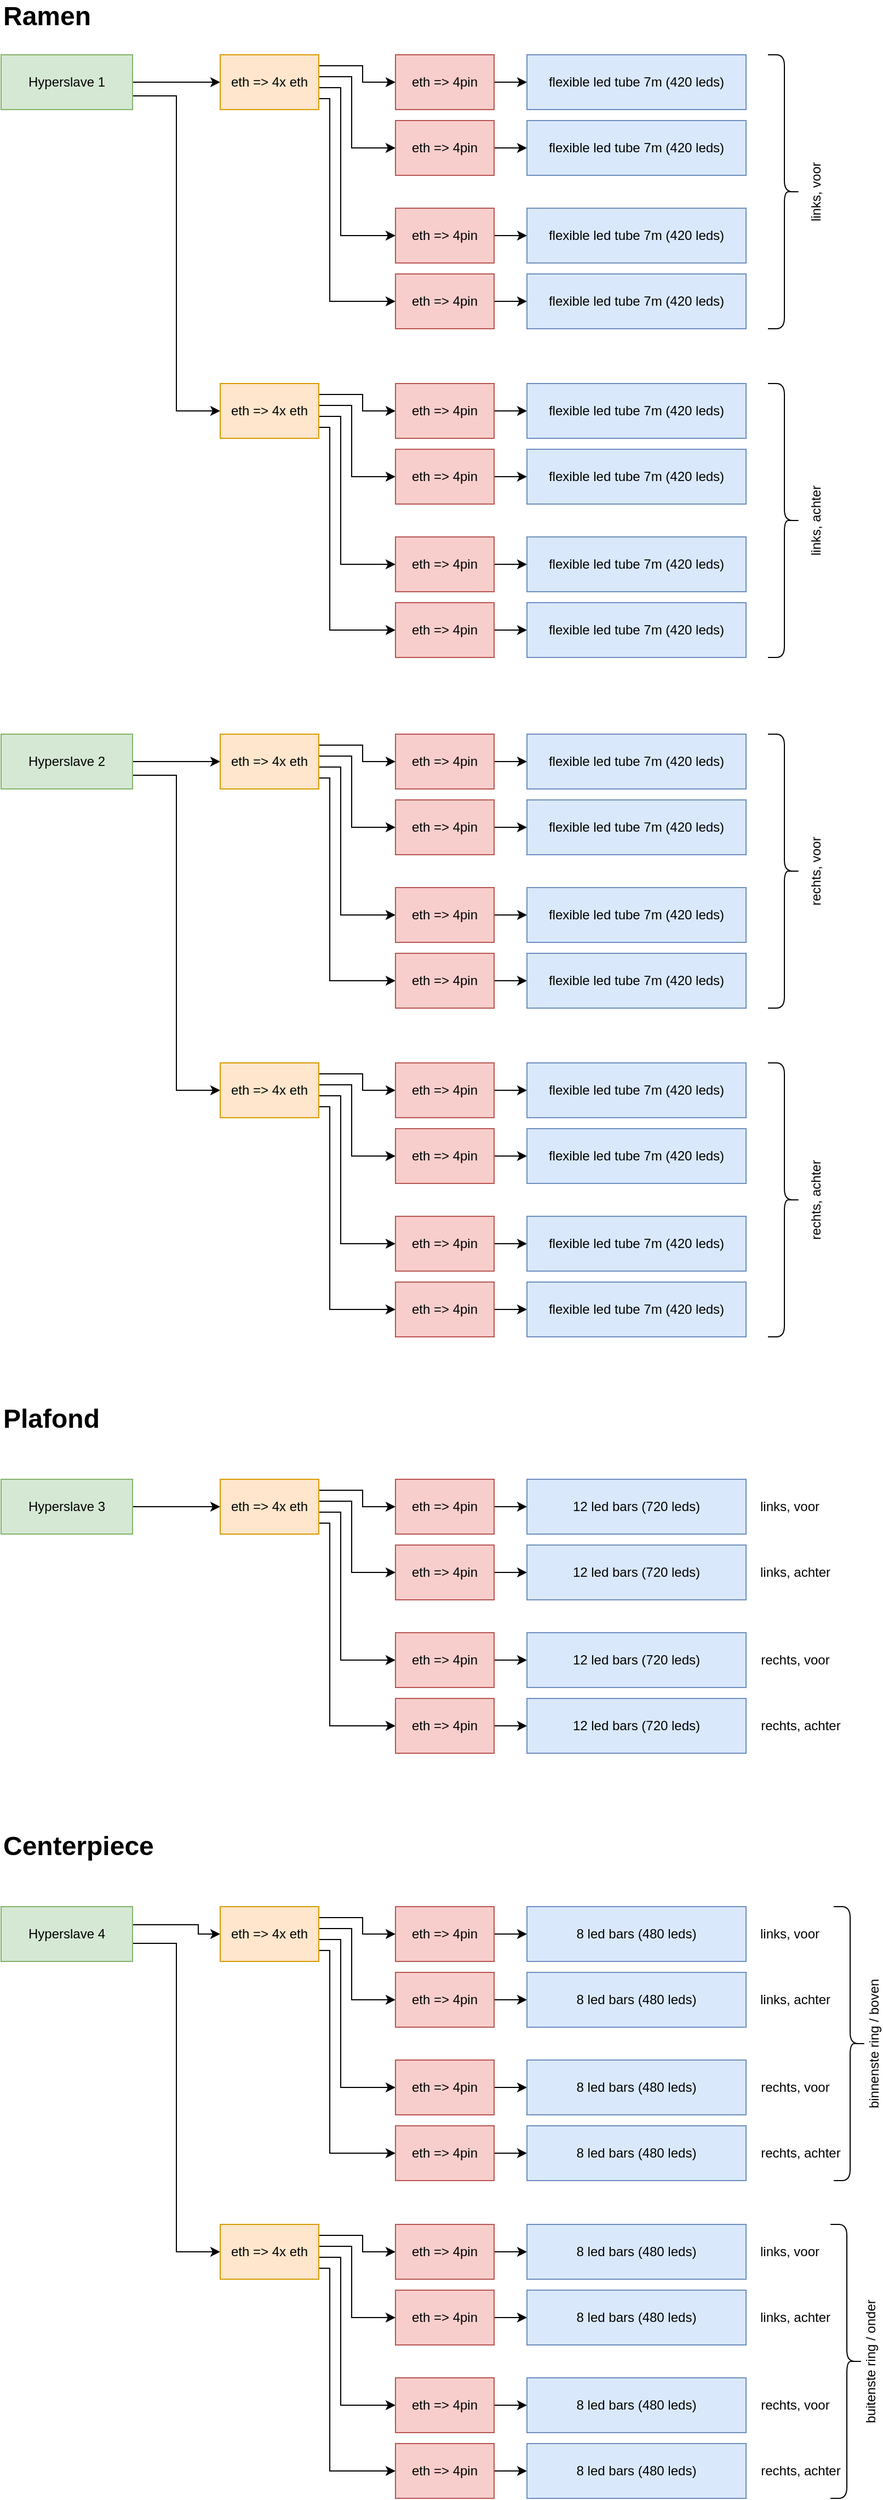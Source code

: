 <mxfile version="20.3.0" type="device"><diagram id="Rxl1dcX3Yq3CaAruhIZA" name="Page-1"><mxGraphModel dx="1216" dy="866" grid="1" gridSize="10" guides="1" tooltips="1" connect="1" arrows="1" fold="1" page="1" pageScale="1" pageWidth="827" pageHeight="1169" math="0" shadow="0"><root><mxCell id="0"/><mxCell id="1" parent="0"/><mxCell id="KE-yKxIFdyEXHPlvxJVu-1" value="Ramen" style="text;html=1;strokeColor=none;fillColor=none;align=left;verticalAlign=middle;whiteSpace=wrap;rounded=0;fontStyle=1;fontSize=24;" parent="1" vertex="1"><mxGeometry x="40" y="10" width="160" height="30" as="geometry"/></mxCell><mxCell id="KE-yKxIFdyEXHPlvxJVu-28" style="edgeStyle=orthogonalEdgeStyle;rounded=0;orthogonalLoop=1;jettySize=auto;html=1;exitX=1;exitY=0.5;exitDx=0;exitDy=0;entryX=0;entryY=0.5;entryDx=0;entryDy=0;fontColor=none;" parent="1" source="KE-yKxIFdyEXHPlvxJVu-2" target="KE-yKxIFdyEXHPlvxJVu-3" edge="1"><mxGeometry relative="1" as="geometry"/></mxCell><mxCell id="HBOaJnS6RZ_nF8l2ouYR-1" style="edgeStyle=orthogonalEdgeStyle;rounded=0;orthogonalLoop=1;jettySize=auto;html=1;exitX=1;exitY=0.75;exitDx=0;exitDy=0;entryX=0;entryY=0.5;entryDx=0;entryDy=0;entryPerimeter=0;" edge="1" parent="1" source="KE-yKxIFdyEXHPlvxJVu-2" target="KE-yKxIFdyEXHPlvxJVu-47"><mxGeometry relative="1" as="geometry"/></mxCell><mxCell id="KE-yKxIFdyEXHPlvxJVu-2" value="Hyperslave 1" style="rounded=0;whiteSpace=wrap;html=1;fillColor=#d5e8d4;strokeColor=#82b366;" parent="1" vertex="1"><mxGeometry x="40" y="60" width="120" height="50" as="geometry"/></mxCell><mxCell id="KE-yKxIFdyEXHPlvxJVu-33" style="edgeStyle=orthogonalEdgeStyle;rounded=0;orthogonalLoop=1;jettySize=auto;html=1;exitX=1;exitY=0.2;exitDx=0;exitDy=0;exitPerimeter=0;entryX=0;entryY=0.5;entryDx=0;entryDy=0;fontColor=none;" parent="1" source="KE-yKxIFdyEXHPlvxJVu-3" target="KE-yKxIFdyEXHPlvxJVu-4" edge="1"><mxGeometry relative="1" as="geometry"><Array as="points"><mxPoint x="370" y="70"/><mxPoint x="370" y="85"/></Array></mxGeometry></mxCell><mxCell id="KE-yKxIFdyEXHPlvxJVu-34" style="edgeStyle=orthogonalEdgeStyle;rounded=0;orthogonalLoop=1;jettySize=auto;html=1;exitX=1;exitY=0.4;exitDx=0;exitDy=0;exitPerimeter=0;entryX=0;entryY=0.5;entryDx=0;entryDy=0;fontColor=none;" parent="1" source="KE-yKxIFdyEXHPlvxJVu-3" target="KE-yKxIFdyEXHPlvxJVu-9" edge="1"><mxGeometry relative="1" as="geometry"><Array as="points"><mxPoint x="360" y="80"/><mxPoint x="360" y="145"/></Array></mxGeometry></mxCell><mxCell id="KE-yKxIFdyEXHPlvxJVu-35" style="edgeStyle=orthogonalEdgeStyle;rounded=0;orthogonalLoop=1;jettySize=auto;html=1;exitX=1;exitY=0.6;exitDx=0;exitDy=0;exitPerimeter=0;entryX=0;entryY=0.5;entryDx=0;entryDy=0;fontColor=none;" parent="1" source="KE-yKxIFdyEXHPlvxJVu-3" target="KE-yKxIFdyEXHPlvxJVu-10" edge="1"><mxGeometry relative="1" as="geometry"><Array as="points"><mxPoint x="350" y="90"/><mxPoint x="350" y="225"/></Array></mxGeometry></mxCell><mxCell id="KE-yKxIFdyEXHPlvxJVu-36" style="edgeStyle=orthogonalEdgeStyle;rounded=0;orthogonalLoop=1;jettySize=auto;html=1;exitX=1;exitY=0.8;exitDx=0;exitDy=0;exitPerimeter=0;fontColor=none;entryX=0;entryY=0.5;entryDx=0;entryDy=0;" parent="1" source="KE-yKxIFdyEXHPlvxJVu-3" target="KE-yKxIFdyEXHPlvxJVu-11" edge="1"><mxGeometry relative="1" as="geometry"><mxPoint x="350" y="120" as="targetPoint"/><Array as="points"><mxPoint x="340" y="100"/><mxPoint x="340" y="285"/></Array></mxGeometry></mxCell><mxCell id="KE-yKxIFdyEXHPlvxJVu-3" value="eth =&amp;gt; 4x eth" style="rounded=0;whiteSpace=wrap;html=1;fillColor=#ffe6cc;strokeColor=#d79b00;points=[[0,0,0,0,0],[0,0.24,0,0,0],[0,0.5,0,0,0],[0,0.76,0,0,0],[0,1,0,0,0],[0.24,0,0,0,0],[0.24,1,0,0,0],[0.5,0,0,0,0],[0.5,1,0,0,0],[0.76,0,0,0,0],[0.76,1,0,0,0],[1,0,0,0,0],[1,0.2,0,0,0],[1,0.4,0,0,0],[1,0.6,0,0,0],[1,0.8,0,0,0],[1,1,0,0,0]];" parent="1" vertex="1"><mxGeometry x="240" y="60" width="90" height="50" as="geometry"/></mxCell><mxCell id="KE-yKxIFdyEXHPlvxJVu-37" style="edgeStyle=orthogonalEdgeStyle;rounded=0;orthogonalLoop=1;jettySize=auto;html=1;exitX=1;exitY=0.5;exitDx=0;exitDy=0;entryX=0;entryY=0.5;entryDx=0;entryDy=0;fontColor=none;" parent="1" source="KE-yKxIFdyEXHPlvxJVu-4" target="KE-yKxIFdyEXHPlvxJVu-5" edge="1"><mxGeometry relative="1" as="geometry"/></mxCell><mxCell id="KE-yKxIFdyEXHPlvxJVu-4" value="eth =&amp;gt; 4pin" style="rounded=0;whiteSpace=wrap;html=1;fillColor=#f8cecc;strokeColor=#b85450;" parent="1" vertex="1"><mxGeometry x="400" y="60" width="90" height="50" as="geometry"/></mxCell><mxCell id="KE-yKxIFdyEXHPlvxJVu-5" value="flexible led tube 7m (420 leds)" style="rounded=0;whiteSpace=wrap;html=1;fillColor=#dae8fc;strokeColor=#6c8ebf;" parent="1" vertex="1"><mxGeometry x="520" y="60" width="200" height="50" as="geometry"/></mxCell><mxCell id="KE-yKxIFdyEXHPlvxJVu-38" style="edgeStyle=orthogonalEdgeStyle;rounded=0;orthogonalLoop=1;jettySize=auto;html=1;exitX=1;exitY=0.5;exitDx=0;exitDy=0;entryX=0;entryY=0.5;entryDx=0;entryDy=0;fontColor=none;" parent="1" source="KE-yKxIFdyEXHPlvxJVu-9" target="KE-yKxIFdyEXHPlvxJVu-12" edge="1"><mxGeometry relative="1" as="geometry"/></mxCell><mxCell id="KE-yKxIFdyEXHPlvxJVu-9" value="eth =&amp;gt; 4pin" style="rounded=0;whiteSpace=wrap;html=1;fillColor=#f8cecc;strokeColor=#b85450;" parent="1" vertex="1"><mxGeometry x="400" y="120" width="90" height="50" as="geometry"/></mxCell><mxCell id="KE-yKxIFdyEXHPlvxJVu-39" style="edgeStyle=orthogonalEdgeStyle;rounded=0;orthogonalLoop=1;jettySize=auto;html=1;exitX=1;exitY=0.5;exitDx=0;exitDy=0;entryX=0;entryY=0.5;entryDx=0;entryDy=0;fontColor=none;" parent="1" source="KE-yKxIFdyEXHPlvxJVu-10" target="KE-yKxIFdyEXHPlvxJVu-13" edge="1"><mxGeometry relative="1" as="geometry"/></mxCell><mxCell id="KE-yKxIFdyEXHPlvxJVu-10" value="eth =&amp;gt; 4pin" style="rounded=0;whiteSpace=wrap;html=1;fillColor=#f8cecc;strokeColor=#b85450;" parent="1" vertex="1"><mxGeometry x="400" y="200" width="90" height="50" as="geometry"/></mxCell><mxCell id="KE-yKxIFdyEXHPlvxJVu-40" style="edgeStyle=orthogonalEdgeStyle;rounded=0;orthogonalLoop=1;jettySize=auto;html=1;exitX=1;exitY=0.5;exitDx=0;exitDy=0;entryX=0;entryY=0.5;entryDx=0;entryDy=0;fontColor=none;" parent="1" source="KE-yKxIFdyEXHPlvxJVu-11" target="KE-yKxIFdyEXHPlvxJVu-14" edge="1"><mxGeometry relative="1" as="geometry"/></mxCell><mxCell id="KE-yKxIFdyEXHPlvxJVu-11" value="eth =&amp;gt; 4pin" style="rounded=0;whiteSpace=wrap;html=1;fillColor=#f8cecc;strokeColor=#b85450;" parent="1" vertex="1"><mxGeometry x="400" y="260" width="90" height="50" as="geometry"/></mxCell><mxCell id="KE-yKxIFdyEXHPlvxJVu-12" value="flexible led tube 7m (420 leds)" style="rounded=0;whiteSpace=wrap;html=1;fillColor=#dae8fc;strokeColor=#6c8ebf;" parent="1" vertex="1"><mxGeometry x="520" y="120" width="200" height="50" as="geometry"/></mxCell><mxCell id="KE-yKxIFdyEXHPlvxJVu-13" value="flexible led tube 7m (420 leds)" style="rounded=0;whiteSpace=wrap;html=1;fillColor=#dae8fc;strokeColor=#6c8ebf;" parent="1" vertex="1"><mxGeometry x="520" y="200" width="200" height="50" as="geometry"/></mxCell><mxCell id="KE-yKxIFdyEXHPlvxJVu-14" value="flexible led tube 7m (420 leds)" style="rounded=0;whiteSpace=wrap;html=1;fillColor=#dae8fc;strokeColor=#6c8ebf;" parent="1" vertex="1"><mxGeometry x="520" y="260" width="200" height="50" as="geometry"/></mxCell><mxCell id="KE-yKxIFdyEXHPlvxJVu-16" value="&lt;br&gt;&lt;br&gt;&lt;br&gt;&lt;br&gt;links, voor" style="shape=curlyBracket;whiteSpace=wrap;html=1;rounded=1;flipH=1;horizontal=0;size=0.5;" parent="1" vertex="1"><mxGeometry x="740" y="60" width="30" height="250" as="geometry"/></mxCell><mxCell id="KE-yKxIFdyEXHPlvxJVu-27" value="&lt;br&gt;&lt;br&gt;&lt;br&gt;&lt;br&gt;links, achter&lt;br&gt;" style="shape=curlyBracket;whiteSpace=wrap;html=1;rounded=1;flipH=1;horizontal=0;size=0.5;" parent="1" vertex="1"><mxGeometry x="740" y="360" width="30" height="250" as="geometry"/></mxCell><mxCell id="KE-yKxIFdyEXHPlvxJVu-43" style="edgeStyle=orthogonalEdgeStyle;rounded=0;orthogonalLoop=1;jettySize=auto;html=1;exitX=1;exitY=0.2;exitDx=0;exitDy=0;exitPerimeter=0;entryX=0;entryY=0.5;entryDx=0;entryDy=0;fontColor=none;" parent="1" source="KE-yKxIFdyEXHPlvxJVu-47" target="KE-yKxIFdyEXHPlvxJVu-49" edge="1"><mxGeometry relative="1" as="geometry"><Array as="points"><mxPoint x="370" y="370"/><mxPoint x="370" y="385"/></Array></mxGeometry></mxCell><mxCell id="KE-yKxIFdyEXHPlvxJVu-44" style="edgeStyle=orthogonalEdgeStyle;rounded=0;orthogonalLoop=1;jettySize=auto;html=1;exitX=1;exitY=0.4;exitDx=0;exitDy=0;exitPerimeter=0;entryX=0;entryY=0.5;entryDx=0;entryDy=0;fontColor=none;" parent="1" source="KE-yKxIFdyEXHPlvxJVu-47" target="KE-yKxIFdyEXHPlvxJVu-52" edge="1"><mxGeometry relative="1" as="geometry"><Array as="points"><mxPoint x="360" y="380"/><mxPoint x="360" y="445"/></Array></mxGeometry></mxCell><mxCell id="KE-yKxIFdyEXHPlvxJVu-45" style="edgeStyle=orthogonalEdgeStyle;rounded=0;orthogonalLoop=1;jettySize=auto;html=1;exitX=1;exitY=0.6;exitDx=0;exitDy=0;exitPerimeter=0;entryX=0;entryY=0.5;entryDx=0;entryDy=0;fontColor=none;" parent="1" source="KE-yKxIFdyEXHPlvxJVu-47" target="KE-yKxIFdyEXHPlvxJVu-54" edge="1"><mxGeometry relative="1" as="geometry"><Array as="points"><mxPoint x="350" y="390"/><mxPoint x="350" y="525"/></Array></mxGeometry></mxCell><mxCell id="KE-yKxIFdyEXHPlvxJVu-46" style="edgeStyle=orthogonalEdgeStyle;rounded=0;orthogonalLoop=1;jettySize=auto;html=1;exitX=1;exitY=0.8;exitDx=0;exitDy=0;exitPerimeter=0;fontColor=none;entryX=0;entryY=0.5;entryDx=0;entryDy=0;" parent="1" source="KE-yKxIFdyEXHPlvxJVu-47" target="KE-yKxIFdyEXHPlvxJVu-56" edge="1"><mxGeometry relative="1" as="geometry"><mxPoint x="350" y="420" as="targetPoint"/><Array as="points"><mxPoint x="340" y="400"/><mxPoint x="340" y="585"/></Array></mxGeometry></mxCell><mxCell id="KE-yKxIFdyEXHPlvxJVu-47" value="eth =&amp;gt; 4x eth" style="rounded=0;whiteSpace=wrap;html=1;fillColor=#ffe6cc;strokeColor=#d79b00;points=[[0,0,0,0,0],[0,0.24,0,0,0],[0,0.5,0,0,0],[0,0.76,0,0,0],[0,1,0,0,0],[0.24,0,0,0,0],[0.24,1,0,0,0],[0.5,0,0,0,0],[0.5,1,0,0,0],[0.76,0,0,0,0],[0.76,1,0,0,0],[1,0,0,0,0],[1,0.2,0,0,0],[1,0.4,0,0,0],[1,0.6,0,0,0],[1,0.8,0,0,0],[1,1,0,0,0]];" parent="1" vertex="1"><mxGeometry x="240" y="360" width="90" height="50" as="geometry"/></mxCell><mxCell id="KE-yKxIFdyEXHPlvxJVu-48" style="edgeStyle=orthogonalEdgeStyle;rounded=0;orthogonalLoop=1;jettySize=auto;html=1;exitX=1;exitY=0.5;exitDx=0;exitDy=0;entryX=0;entryY=0.5;entryDx=0;entryDy=0;fontColor=none;" parent="1" source="KE-yKxIFdyEXHPlvxJVu-49" target="KE-yKxIFdyEXHPlvxJVu-50" edge="1"><mxGeometry relative="1" as="geometry"/></mxCell><mxCell id="KE-yKxIFdyEXHPlvxJVu-49" value="eth =&amp;gt; 4pin" style="rounded=0;whiteSpace=wrap;html=1;fillColor=#f8cecc;strokeColor=#b85450;" parent="1" vertex="1"><mxGeometry x="400" y="360" width="90" height="50" as="geometry"/></mxCell><mxCell id="KE-yKxIFdyEXHPlvxJVu-50" value="flexible led tube 7m (420 leds)" style="rounded=0;whiteSpace=wrap;html=1;fillColor=#dae8fc;strokeColor=#6c8ebf;" parent="1" vertex="1"><mxGeometry x="520" y="360" width="200" height="50" as="geometry"/></mxCell><mxCell id="KE-yKxIFdyEXHPlvxJVu-51" style="edgeStyle=orthogonalEdgeStyle;rounded=0;orthogonalLoop=1;jettySize=auto;html=1;exitX=1;exitY=0.5;exitDx=0;exitDy=0;entryX=0;entryY=0.5;entryDx=0;entryDy=0;fontColor=none;" parent="1" source="KE-yKxIFdyEXHPlvxJVu-52" target="KE-yKxIFdyEXHPlvxJVu-57" edge="1"><mxGeometry relative="1" as="geometry"/></mxCell><mxCell id="KE-yKxIFdyEXHPlvxJVu-52" value="eth =&amp;gt; 4pin" style="rounded=0;whiteSpace=wrap;html=1;fillColor=#f8cecc;strokeColor=#b85450;" parent="1" vertex="1"><mxGeometry x="400" y="420" width="90" height="50" as="geometry"/></mxCell><mxCell id="KE-yKxIFdyEXHPlvxJVu-53" style="edgeStyle=orthogonalEdgeStyle;rounded=0;orthogonalLoop=1;jettySize=auto;html=1;exitX=1;exitY=0.5;exitDx=0;exitDy=0;entryX=0;entryY=0.5;entryDx=0;entryDy=0;fontColor=none;" parent="1" source="KE-yKxIFdyEXHPlvxJVu-54" target="KE-yKxIFdyEXHPlvxJVu-58" edge="1"><mxGeometry relative="1" as="geometry"/></mxCell><mxCell id="KE-yKxIFdyEXHPlvxJVu-54" value="eth =&amp;gt; 4pin" style="rounded=0;whiteSpace=wrap;html=1;fillColor=#f8cecc;strokeColor=#b85450;" parent="1" vertex="1"><mxGeometry x="400" y="500" width="90" height="50" as="geometry"/></mxCell><mxCell id="KE-yKxIFdyEXHPlvxJVu-55" style="edgeStyle=orthogonalEdgeStyle;rounded=0;orthogonalLoop=1;jettySize=auto;html=1;exitX=1;exitY=0.5;exitDx=0;exitDy=0;entryX=0;entryY=0.5;entryDx=0;entryDy=0;fontColor=none;" parent="1" source="KE-yKxIFdyEXHPlvxJVu-56" target="KE-yKxIFdyEXHPlvxJVu-59" edge="1"><mxGeometry relative="1" as="geometry"/></mxCell><mxCell id="KE-yKxIFdyEXHPlvxJVu-56" value="eth =&amp;gt; 4pin" style="rounded=0;whiteSpace=wrap;html=1;fillColor=#f8cecc;strokeColor=#b85450;" parent="1" vertex="1"><mxGeometry x="400" y="560" width="90" height="50" as="geometry"/></mxCell><mxCell id="KE-yKxIFdyEXHPlvxJVu-57" value="flexible led tube 7m (420 leds)" style="rounded=0;whiteSpace=wrap;html=1;fillColor=#dae8fc;strokeColor=#6c8ebf;" parent="1" vertex="1"><mxGeometry x="520" y="420" width="200" height="50" as="geometry"/></mxCell><mxCell id="KE-yKxIFdyEXHPlvxJVu-58" value="flexible led tube 7m (420 leds)" style="rounded=0;whiteSpace=wrap;html=1;fillColor=#dae8fc;strokeColor=#6c8ebf;" parent="1" vertex="1"><mxGeometry x="520" y="500" width="200" height="50" as="geometry"/></mxCell><mxCell id="KE-yKxIFdyEXHPlvxJVu-59" value="flexible led tube 7m (420 leds)" style="rounded=0;whiteSpace=wrap;html=1;fillColor=#dae8fc;strokeColor=#6c8ebf;" parent="1" vertex="1"><mxGeometry x="520" y="560" width="200" height="50" as="geometry"/></mxCell><mxCell id="KE-yKxIFdyEXHPlvxJVu-61" style="edgeStyle=orthogonalEdgeStyle;rounded=0;orthogonalLoop=1;jettySize=auto;html=1;exitX=1;exitY=0.5;exitDx=0;exitDy=0;entryX=0;entryY=0.5;entryDx=0;entryDy=0;fontColor=none;" parent="1" source="KE-yKxIFdyEXHPlvxJVu-62" target="KE-yKxIFdyEXHPlvxJVu-67" edge="1"><mxGeometry relative="1" as="geometry"/></mxCell><mxCell id="HBOaJnS6RZ_nF8l2ouYR-2" style="edgeStyle=orthogonalEdgeStyle;rounded=0;orthogonalLoop=1;jettySize=auto;html=1;exitX=1;exitY=0.75;exitDx=0;exitDy=0;entryX=0;entryY=0.5;entryDx=0;entryDy=0;entryPerimeter=0;" edge="1" parent="1" source="KE-yKxIFdyEXHPlvxJVu-62" target="KE-yKxIFdyEXHPlvxJVu-88"><mxGeometry relative="1" as="geometry"/></mxCell><mxCell id="KE-yKxIFdyEXHPlvxJVu-62" value="Hyperslave 2" style="rounded=0;whiteSpace=wrap;html=1;fillColor=#d5e8d4;strokeColor=#82b366;" parent="1" vertex="1"><mxGeometry x="40" y="680" width="120" height="50" as="geometry"/></mxCell><mxCell id="KE-yKxIFdyEXHPlvxJVu-63" style="edgeStyle=orthogonalEdgeStyle;rounded=0;orthogonalLoop=1;jettySize=auto;html=1;exitX=1;exitY=0.2;exitDx=0;exitDy=0;exitPerimeter=0;entryX=0;entryY=0.5;entryDx=0;entryDy=0;fontColor=none;" parent="1" source="KE-yKxIFdyEXHPlvxJVu-67" target="KE-yKxIFdyEXHPlvxJVu-69" edge="1"><mxGeometry relative="1" as="geometry"><Array as="points"><mxPoint x="370" y="690"/><mxPoint x="370" y="705"/></Array></mxGeometry></mxCell><mxCell id="KE-yKxIFdyEXHPlvxJVu-64" style="edgeStyle=orthogonalEdgeStyle;rounded=0;orthogonalLoop=1;jettySize=auto;html=1;exitX=1;exitY=0.4;exitDx=0;exitDy=0;exitPerimeter=0;entryX=0;entryY=0.5;entryDx=0;entryDy=0;fontColor=none;" parent="1" source="KE-yKxIFdyEXHPlvxJVu-67" target="KE-yKxIFdyEXHPlvxJVu-72" edge="1"><mxGeometry relative="1" as="geometry"><Array as="points"><mxPoint x="360" y="700"/><mxPoint x="360" y="765"/></Array></mxGeometry></mxCell><mxCell id="KE-yKxIFdyEXHPlvxJVu-65" style="edgeStyle=orthogonalEdgeStyle;rounded=0;orthogonalLoop=1;jettySize=auto;html=1;exitX=1;exitY=0.6;exitDx=0;exitDy=0;exitPerimeter=0;entryX=0;entryY=0.5;entryDx=0;entryDy=0;fontColor=none;" parent="1" source="KE-yKxIFdyEXHPlvxJVu-67" target="KE-yKxIFdyEXHPlvxJVu-74" edge="1"><mxGeometry relative="1" as="geometry"><Array as="points"><mxPoint x="350" y="710"/><mxPoint x="350" y="845"/></Array></mxGeometry></mxCell><mxCell id="KE-yKxIFdyEXHPlvxJVu-66" style="edgeStyle=orthogonalEdgeStyle;rounded=0;orthogonalLoop=1;jettySize=auto;html=1;exitX=1;exitY=0.8;exitDx=0;exitDy=0;exitPerimeter=0;fontColor=none;entryX=0;entryY=0.5;entryDx=0;entryDy=0;" parent="1" source="KE-yKxIFdyEXHPlvxJVu-67" target="KE-yKxIFdyEXHPlvxJVu-76" edge="1"><mxGeometry relative="1" as="geometry"><mxPoint x="350" y="740" as="targetPoint"/><Array as="points"><mxPoint x="340" y="720"/><mxPoint x="340" y="905"/></Array></mxGeometry></mxCell><mxCell id="KE-yKxIFdyEXHPlvxJVu-67" value="eth =&amp;gt; 4x eth" style="rounded=0;whiteSpace=wrap;html=1;fillColor=#ffe6cc;strokeColor=#d79b00;points=[[0,0,0,0,0],[0,0.24,0,0,0],[0,0.5,0,0,0],[0,0.76,0,0,0],[0,1,0,0,0],[0.24,0,0,0,0],[0.24,1,0,0,0],[0.5,0,0,0,0],[0.5,1,0,0,0],[0.76,0,0,0,0],[0.76,1,0,0,0],[1,0,0,0,0],[1,0.2,0,0,0],[1,0.4,0,0,0],[1,0.6,0,0,0],[1,0.8,0,0,0],[1,1,0,0,0]];" parent="1" vertex="1"><mxGeometry x="240" y="680" width="90" height="50" as="geometry"/></mxCell><mxCell id="KE-yKxIFdyEXHPlvxJVu-68" style="edgeStyle=orthogonalEdgeStyle;rounded=0;orthogonalLoop=1;jettySize=auto;html=1;exitX=1;exitY=0.5;exitDx=0;exitDy=0;entryX=0;entryY=0.5;entryDx=0;entryDy=0;fontColor=none;" parent="1" source="KE-yKxIFdyEXHPlvxJVu-69" target="KE-yKxIFdyEXHPlvxJVu-70" edge="1"><mxGeometry relative="1" as="geometry"/></mxCell><mxCell id="KE-yKxIFdyEXHPlvxJVu-69" value="eth =&amp;gt; 4pin" style="rounded=0;whiteSpace=wrap;html=1;fillColor=#f8cecc;strokeColor=#b85450;" parent="1" vertex="1"><mxGeometry x="400" y="680" width="90" height="50" as="geometry"/></mxCell><mxCell id="KE-yKxIFdyEXHPlvxJVu-70" value="flexible led tube 7m (420 leds)" style="rounded=0;whiteSpace=wrap;html=1;fillColor=#dae8fc;strokeColor=#6c8ebf;" parent="1" vertex="1"><mxGeometry x="520" y="680" width="200" height="50" as="geometry"/></mxCell><mxCell id="KE-yKxIFdyEXHPlvxJVu-71" style="edgeStyle=orthogonalEdgeStyle;rounded=0;orthogonalLoop=1;jettySize=auto;html=1;exitX=1;exitY=0.5;exitDx=0;exitDy=0;entryX=0;entryY=0.5;entryDx=0;entryDy=0;fontColor=none;" parent="1" source="KE-yKxIFdyEXHPlvxJVu-72" target="KE-yKxIFdyEXHPlvxJVu-77" edge="1"><mxGeometry relative="1" as="geometry"/></mxCell><mxCell id="KE-yKxIFdyEXHPlvxJVu-72" value="eth =&amp;gt; 4pin" style="rounded=0;whiteSpace=wrap;html=1;fillColor=#f8cecc;strokeColor=#b85450;" parent="1" vertex="1"><mxGeometry x="400" y="740" width="90" height="50" as="geometry"/></mxCell><mxCell id="KE-yKxIFdyEXHPlvxJVu-73" style="edgeStyle=orthogonalEdgeStyle;rounded=0;orthogonalLoop=1;jettySize=auto;html=1;exitX=1;exitY=0.5;exitDx=0;exitDy=0;entryX=0;entryY=0.5;entryDx=0;entryDy=0;fontColor=none;" parent="1" source="KE-yKxIFdyEXHPlvxJVu-74" target="KE-yKxIFdyEXHPlvxJVu-78" edge="1"><mxGeometry relative="1" as="geometry"/></mxCell><mxCell id="KE-yKxIFdyEXHPlvxJVu-74" value="eth =&amp;gt; 4pin" style="rounded=0;whiteSpace=wrap;html=1;fillColor=#f8cecc;strokeColor=#b85450;" parent="1" vertex="1"><mxGeometry x="400" y="820" width="90" height="50" as="geometry"/></mxCell><mxCell id="KE-yKxIFdyEXHPlvxJVu-75" style="edgeStyle=orthogonalEdgeStyle;rounded=0;orthogonalLoop=1;jettySize=auto;html=1;exitX=1;exitY=0.5;exitDx=0;exitDy=0;entryX=0;entryY=0.5;entryDx=0;entryDy=0;fontColor=none;" parent="1" source="KE-yKxIFdyEXHPlvxJVu-76" target="KE-yKxIFdyEXHPlvxJVu-79" edge="1"><mxGeometry relative="1" as="geometry"/></mxCell><mxCell id="KE-yKxIFdyEXHPlvxJVu-76" value="eth =&amp;gt; 4pin" style="rounded=0;whiteSpace=wrap;html=1;fillColor=#f8cecc;strokeColor=#b85450;" parent="1" vertex="1"><mxGeometry x="400" y="880" width="90" height="50" as="geometry"/></mxCell><mxCell id="KE-yKxIFdyEXHPlvxJVu-77" value="flexible led tube 7m (420 leds)" style="rounded=0;whiteSpace=wrap;html=1;fillColor=#dae8fc;strokeColor=#6c8ebf;" parent="1" vertex="1"><mxGeometry x="520" y="740" width="200" height="50" as="geometry"/></mxCell><mxCell id="KE-yKxIFdyEXHPlvxJVu-78" value="flexible led tube 7m (420 leds)" style="rounded=0;whiteSpace=wrap;html=1;fillColor=#dae8fc;strokeColor=#6c8ebf;" parent="1" vertex="1"><mxGeometry x="520" y="820" width="200" height="50" as="geometry"/></mxCell><mxCell id="KE-yKxIFdyEXHPlvxJVu-79" value="flexible led tube 7m (420 leds)" style="rounded=0;whiteSpace=wrap;html=1;fillColor=#dae8fc;strokeColor=#6c8ebf;" parent="1" vertex="1"><mxGeometry x="520" y="880" width="200" height="50" as="geometry"/></mxCell><mxCell id="KE-yKxIFdyEXHPlvxJVu-80" value="&lt;br&gt;&lt;br&gt;&lt;br&gt;&lt;br&gt;rechts, voor" style="shape=curlyBracket;whiteSpace=wrap;html=1;rounded=1;flipH=1;horizontal=0;size=0.5;" parent="1" vertex="1"><mxGeometry x="740" y="680" width="30" height="250" as="geometry"/></mxCell><mxCell id="KE-yKxIFdyEXHPlvxJVu-81" value="&lt;br&gt;&lt;br&gt;&lt;br&gt;&lt;br&gt;rechts, achter" style="shape=curlyBracket;whiteSpace=wrap;html=1;rounded=1;flipH=1;horizontal=0;size=0.5;" parent="1" vertex="1"><mxGeometry x="740" y="980" width="30" height="250" as="geometry"/></mxCell><mxCell id="KE-yKxIFdyEXHPlvxJVu-84" style="edgeStyle=orthogonalEdgeStyle;rounded=0;orthogonalLoop=1;jettySize=auto;html=1;exitX=1;exitY=0.2;exitDx=0;exitDy=0;exitPerimeter=0;entryX=0;entryY=0.5;entryDx=0;entryDy=0;fontColor=none;" parent="1" source="KE-yKxIFdyEXHPlvxJVu-88" target="KE-yKxIFdyEXHPlvxJVu-90" edge="1"><mxGeometry relative="1" as="geometry"><Array as="points"><mxPoint x="370" y="990"/><mxPoint x="370" y="1005"/></Array></mxGeometry></mxCell><mxCell id="KE-yKxIFdyEXHPlvxJVu-85" style="edgeStyle=orthogonalEdgeStyle;rounded=0;orthogonalLoop=1;jettySize=auto;html=1;exitX=1;exitY=0.4;exitDx=0;exitDy=0;exitPerimeter=0;entryX=0;entryY=0.5;entryDx=0;entryDy=0;fontColor=none;" parent="1" source="KE-yKxIFdyEXHPlvxJVu-88" target="KE-yKxIFdyEXHPlvxJVu-93" edge="1"><mxGeometry relative="1" as="geometry"><Array as="points"><mxPoint x="360" y="1000"/><mxPoint x="360" y="1065"/></Array></mxGeometry></mxCell><mxCell id="KE-yKxIFdyEXHPlvxJVu-86" style="edgeStyle=orthogonalEdgeStyle;rounded=0;orthogonalLoop=1;jettySize=auto;html=1;exitX=1;exitY=0.6;exitDx=0;exitDy=0;exitPerimeter=0;entryX=0;entryY=0.5;entryDx=0;entryDy=0;fontColor=none;" parent="1" source="KE-yKxIFdyEXHPlvxJVu-88" target="KE-yKxIFdyEXHPlvxJVu-95" edge="1"><mxGeometry relative="1" as="geometry"><Array as="points"><mxPoint x="350" y="1010"/><mxPoint x="350" y="1145"/></Array></mxGeometry></mxCell><mxCell id="KE-yKxIFdyEXHPlvxJVu-87" style="edgeStyle=orthogonalEdgeStyle;rounded=0;orthogonalLoop=1;jettySize=auto;html=1;exitX=1;exitY=0.8;exitDx=0;exitDy=0;exitPerimeter=0;fontColor=none;entryX=0;entryY=0.5;entryDx=0;entryDy=0;" parent="1" source="KE-yKxIFdyEXHPlvxJVu-88" target="KE-yKxIFdyEXHPlvxJVu-97" edge="1"><mxGeometry relative="1" as="geometry"><mxPoint x="350" y="1040" as="targetPoint"/><Array as="points"><mxPoint x="340" y="1020"/><mxPoint x="340" y="1205"/></Array></mxGeometry></mxCell><mxCell id="KE-yKxIFdyEXHPlvxJVu-88" value="eth =&amp;gt; 4x eth" style="rounded=0;whiteSpace=wrap;html=1;fillColor=#ffe6cc;strokeColor=#d79b00;points=[[0,0,0,0,0],[0,0.24,0,0,0],[0,0.5,0,0,0],[0,0.76,0,0,0],[0,1,0,0,0],[0.24,0,0,0,0],[0.24,1,0,0,0],[0.5,0,0,0,0],[0.5,1,0,0,0],[0.76,0,0,0,0],[0.76,1,0,0,0],[1,0,0,0,0],[1,0.2,0,0,0],[1,0.4,0,0,0],[1,0.6,0,0,0],[1,0.8,0,0,0],[1,1,0,0,0]];" parent="1" vertex="1"><mxGeometry x="240" y="980" width="90" height="50" as="geometry"/></mxCell><mxCell id="KE-yKxIFdyEXHPlvxJVu-89" style="edgeStyle=orthogonalEdgeStyle;rounded=0;orthogonalLoop=1;jettySize=auto;html=1;exitX=1;exitY=0.5;exitDx=0;exitDy=0;entryX=0;entryY=0.5;entryDx=0;entryDy=0;fontColor=none;" parent="1" source="KE-yKxIFdyEXHPlvxJVu-90" target="KE-yKxIFdyEXHPlvxJVu-91" edge="1"><mxGeometry relative="1" as="geometry"/></mxCell><mxCell id="KE-yKxIFdyEXHPlvxJVu-90" value="eth =&amp;gt; 4pin" style="rounded=0;whiteSpace=wrap;html=1;fillColor=#f8cecc;strokeColor=#b85450;" parent="1" vertex="1"><mxGeometry x="400" y="980" width="90" height="50" as="geometry"/></mxCell><mxCell id="KE-yKxIFdyEXHPlvxJVu-91" value="flexible led tube 7m (420 leds)" style="rounded=0;whiteSpace=wrap;html=1;fillColor=#dae8fc;strokeColor=#6c8ebf;" parent="1" vertex="1"><mxGeometry x="520" y="980" width="200" height="50" as="geometry"/></mxCell><mxCell id="KE-yKxIFdyEXHPlvxJVu-92" style="edgeStyle=orthogonalEdgeStyle;rounded=0;orthogonalLoop=1;jettySize=auto;html=1;exitX=1;exitY=0.5;exitDx=0;exitDy=0;entryX=0;entryY=0.5;entryDx=0;entryDy=0;fontColor=none;" parent="1" source="KE-yKxIFdyEXHPlvxJVu-93" target="KE-yKxIFdyEXHPlvxJVu-98" edge="1"><mxGeometry relative="1" as="geometry"/></mxCell><mxCell id="KE-yKxIFdyEXHPlvxJVu-93" value="eth =&amp;gt; 4pin" style="rounded=0;whiteSpace=wrap;html=1;fillColor=#f8cecc;strokeColor=#b85450;" parent="1" vertex="1"><mxGeometry x="400" y="1040" width="90" height="50" as="geometry"/></mxCell><mxCell id="KE-yKxIFdyEXHPlvxJVu-94" style="edgeStyle=orthogonalEdgeStyle;rounded=0;orthogonalLoop=1;jettySize=auto;html=1;exitX=1;exitY=0.5;exitDx=0;exitDy=0;entryX=0;entryY=0.5;entryDx=0;entryDy=0;fontColor=none;" parent="1" source="KE-yKxIFdyEXHPlvxJVu-95" target="KE-yKxIFdyEXHPlvxJVu-99" edge="1"><mxGeometry relative="1" as="geometry"/></mxCell><mxCell id="KE-yKxIFdyEXHPlvxJVu-95" value="eth =&amp;gt; 4pin" style="rounded=0;whiteSpace=wrap;html=1;fillColor=#f8cecc;strokeColor=#b85450;" parent="1" vertex="1"><mxGeometry x="400" y="1120" width="90" height="50" as="geometry"/></mxCell><mxCell id="KE-yKxIFdyEXHPlvxJVu-96" style="edgeStyle=orthogonalEdgeStyle;rounded=0;orthogonalLoop=1;jettySize=auto;html=1;exitX=1;exitY=0.5;exitDx=0;exitDy=0;entryX=0;entryY=0.5;entryDx=0;entryDy=0;fontColor=none;" parent="1" source="KE-yKxIFdyEXHPlvxJVu-97" target="KE-yKxIFdyEXHPlvxJVu-100" edge="1"><mxGeometry relative="1" as="geometry"/></mxCell><mxCell id="KE-yKxIFdyEXHPlvxJVu-97" value="eth =&amp;gt; 4pin" style="rounded=0;whiteSpace=wrap;html=1;fillColor=#f8cecc;strokeColor=#b85450;" parent="1" vertex="1"><mxGeometry x="400" y="1180" width="90" height="50" as="geometry"/></mxCell><mxCell id="KE-yKxIFdyEXHPlvxJVu-98" value="flexible led tube 7m (420 leds)" style="rounded=0;whiteSpace=wrap;html=1;fillColor=#dae8fc;strokeColor=#6c8ebf;" parent="1" vertex="1"><mxGeometry x="520" y="1040" width="200" height="50" as="geometry"/></mxCell><mxCell id="KE-yKxIFdyEXHPlvxJVu-99" value="flexible led tube 7m (420 leds)" style="rounded=0;whiteSpace=wrap;html=1;fillColor=#dae8fc;strokeColor=#6c8ebf;" parent="1" vertex="1"><mxGeometry x="520" y="1120" width="200" height="50" as="geometry"/></mxCell><mxCell id="KE-yKxIFdyEXHPlvxJVu-100" value="flexible led tube 7m (420 leds)" style="rounded=0;whiteSpace=wrap;html=1;fillColor=#dae8fc;strokeColor=#6c8ebf;" parent="1" vertex="1"><mxGeometry x="520" y="1180" width="200" height="50" as="geometry"/></mxCell><mxCell id="KE-yKxIFdyEXHPlvxJVu-101" value="Plafond" style="text;html=1;strokeColor=none;fillColor=none;align=left;verticalAlign=middle;whiteSpace=wrap;rounded=0;fontStyle=1;fontSize=24;" parent="1" vertex="1"><mxGeometry x="40" y="1290" width="160" height="30" as="geometry"/></mxCell><mxCell id="KE-yKxIFdyEXHPlvxJVu-102" style="edgeStyle=orthogonalEdgeStyle;rounded=0;orthogonalLoop=1;jettySize=auto;html=1;exitX=1;exitY=0.5;exitDx=0;exitDy=0;entryX=0;entryY=0.5;entryDx=0;entryDy=0;fontColor=none;" parent="1" source="KE-yKxIFdyEXHPlvxJVu-103" target="KE-yKxIFdyEXHPlvxJVu-108" edge="1"><mxGeometry relative="1" as="geometry"/></mxCell><mxCell id="KE-yKxIFdyEXHPlvxJVu-103" value="Hyperslave 3" style="rounded=0;whiteSpace=wrap;html=1;fillColor=#d5e8d4;strokeColor=#82b366;" parent="1" vertex="1"><mxGeometry x="40" y="1360" width="120" height="50" as="geometry"/></mxCell><mxCell id="KE-yKxIFdyEXHPlvxJVu-104" style="edgeStyle=orthogonalEdgeStyle;rounded=0;orthogonalLoop=1;jettySize=auto;html=1;exitX=1;exitY=0.2;exitDx=0;exitDy=0;exitPerimeter=0;entryX=0;entryY=0.5;entryDx=0;entryDy=0;fontColor=none;" parent="1" source="KE-yKxIFdyEXHPlvxJVu-108" target="KE-yKxIFdyEXHPlvxJVu-110" edge="1"><mxGeometry relative="1" as="geometry"><Array as="points"><mxPoint x="370" y="1370"/><mxPoint x="370" y="1385"/></Array></mxGeometry></mxCell><mxCell id="KE-yKxIFdyEXHPlvxJVu-105" style="edgeStyle=orthogonalEdgeStyle;rounded=0;orthogonalLoop=1;jettySize=auto;html=1;exitX=1;exitY=0.4;exitDx=0;exitDy=0;exitPerimeter=0;entryX=0;entryY=0.5;entryDx=0;entryDy=0;fontColor=none;" parent="1" source="KE-yKxIFdyEXHPlvxJVu-108" target="KE-yKxIFdyEXHPlvxJVu-113" edge="1"><mxGeometry relative="1" as="geometry"><Array as="points"><mxPoint x="360" y="1380"/><mxPoint x="360" y="1445"/></Array></mxGeometry></mxCell><mxCell id="KE-yKxIFdyEXHPlvxJVu-106" style="edgeStyle=orthogonalEdgeStyle;rounded=0;orthogonalLoop=1;jettySize=auto;html=1;exitX=1;exitY=0.6;exitDx=0;exitDy=0;exitPerimeter=0;entryX=0;entryY=0.5;entryDx=0;entryDy=0;fontColor=none;" parent="1" source="KE-yKxIFdyEXHPlvxJVu-108" target="KE-yKxIFdyEXHPlvxJVu-115" edge="1"><mxGeometry relative="1" as="geometry"><Array as="points"><mxPoint x="350" y="1390"/><mxPoint x="350" y="1525"/></Array></mxGeometry></mxCell><mxCell id="KE-yKxIFdyEXHPlvxJVu-107" style="edgeStyle=orthogonalEdgeStyle;rounded=0;orthogonalLoop=1;jettySize=auto;html=1;exitX=1;exitY=0.8;exitDx=0;exitDy=0;exitPerimeter=0;fontColor=none;entryX=0;entryY=0.5;entryDx=0;entryDy=0;" parent="1" source="KE-yKxIFdyEXHPlvxJVu-108" target="KE-yKxIFdyEXHPlvxJVu-117" edge="1"><mxGeometry relative="1" as="geometry"><mxPoint x="350" y="1420" as="targetPoint"/><Array as="points"><mxPoint x="340" y="1400"/><mxPoint x="340" y="1585"/></Array></mxGeometry></mxCell><mxCell id="KE-yKxIFdyEXHPlvxJVu-108" value="eth =&amp;gt; 4x eth" style="rounded=0;whiteSpace=wrap;html=1;fillColor=#ffe6cc;strokeColor=#d79b00;points=[[0,0,0,0,0],[0,0.24,0,0,0],[0,0.5,0,0,0],[0,0.76,0,0,0],[0,1,0,0,0],[0.24,0,0,0,0],[0.24,1,0,0,0],[0.5,0,0,0,0],[0.5,1,0,0,0],[0.76,0,0,0,0],[0.76,1,0,0,0],[1,0,0,0,0],[1,0.2,0,0,0],[1,0.4,0,0,0],[1,0.6,0,0,0],[1,0.8,0,0,0],[1,1,0,0,0]];" parent="1" vertex="1"><mxGeometry x="240" y="1360" width="90" height="50" as="geometry"/></mxCell><mxCell id="KE-yKxIFdyEXHPlvxJVu-109" style="edgeStyle=orthogonalEdgeStyle;rounded=0;orthogonalLoop=1;jettySize=auto;html=1;exitX=1;exitY=0.5;exitDx=0;exitDy=0;entryX=0;entryY=0.5;entryDx=0;entryDy=0;fontColor=none;" parent="1" source="KE-yKxIFdyEXHPlvxJVu-110" target="KE-yKxIFdyEXHPlvxJVu-111" edge="1"><mxGeometry relative="1" as="geometry"/></mxCell><mxCell id="KE-yKxIFdyEXHPlvxJVu-110" value="eth =&amp;gt; 4pin" style="rounded=0;whiteSpace=wrap;html=1;fillColor=#f8cecc;strokeColor=#b85450;" parent="1" vertex="1"><mxGeometry x="400" y="1360" width="90" height="50" as="geometry"/></mxCell><mxCell id="KE-yKxIFdyEXHPlvxJVu-111" value="12 led bars (720 leds)" style="rounded=0;whiteSpace=wrap;html=1;fillColor=#dae8fc;strokeColor=#6c8ebf;" parent="1" vertex="1"><mxGeometry x="520" y="1360" width="200" height="50" as="geometry"/></mxCell><mxCell id="KE-yKxIFdyEXHPlvxJVu-112" style="edgeStyle=orthogonalEdgeStyle;rounded=0;orthogonalLoop=1;jettySize=auto;html=1;exitX=1;exitY=0.5;exitDx=0;exitDy=0;entryX=0;entryY=0.5;entryDx=0;entryDy=0;fontColor=none;" parent="1" source="KE-yKxIFdyEXHPlvxJVu-113" target="KE-yKxIFdyEXHPlvxJVu-118" edge="1"><mxGeometry relative="1" as="geometry"/></mxCell><mxCell id="KE-yKxIFdyEXHPlvxJVu-113" value="eth =&amp;gt; 4pin" style="rounded=0;whiteSpace=wrap;html=1;fillColor=#f8cecc;strokeColor=#b85450;" parent="1" vertex="1"><mxGeometry x="400" y="1420" width="90" height="50" as="geometry"/></mxCell><mxCell id="KE-yKxIFdyEXHPlvxJVu-114" style="edgeStyle=orthogonalEdgeStyle;rounded=0;orthogonalLoop=1;jettySize=auto;html=1;exitX=1;exitY=0.5;exitDx=0;exitDy=0;entryX=0;entryY=0.5;entryDx=0;entryDy=0;fontColor=none;" parent="1" source="KE-yKxIFdyEXHPlvxJVu-115" target="KE-yKxIFdyEXHPlvxJVu-119" edge="1"><mxGeometry relative="1" as="geometry"/></mxCell><mxCell id="KE-yKxIFdyEXHPlvxJVu-115" value="eth =&amp;gt; 4pin" style="rounded=0;whiteSpace=wrap;html=1;fillColor=#f8cecc;strokeColor=#b85450;" parent="1" vertex="1"><mxGeometry x="400" y="1500" width="90" height="50" as="geometry"/></mxCell><mxCell id="KE-yKxIFdyEXHPlvxJVu-116" style="edgeStyle=orthogonalEdgeStyle;rounded=0;orthogonalLoop=1;jettySize=auto;html=1;exitX=1;exitY=0.5;exitDx=0;exitDy=0;entryX=0;entryY=0.5;entryDx=0;entryDy=0;fontColor=none;" parent="1" source="KE-yKxIFdyEXHPlvxJVu-117" target="KE-yKxIFdyEXHPlvxJVu-120" edge="1"><mxGeometry relative="1" as="geometry"/></mxCell><mxCell id="KE-yKxIFdyEXHPlvxJVu-117" value="eth =&amp;gt; 4pin" style="rounded=0;whiteSpace=wrap;html=1;fillColor=#f8cecc;strokeColor=#b85450;" parent="1" vertex="1"><mxGeometry x="400" y="1560" width="90" height="50" as="geometry"/></mxCell><mxCell id="KE-yKxIFdyEXHPlvxJVu-118" value="12 led bars (720 leds)" style="rounded=0;whiteSpace=wrap;html=1;fillColor=#dae8fc;strokeColor=#6c8ebf;" parent="1" vertex="1"><mxGeometry x="520" y="1420" width="200" height="50" as="geometry"/></mxCell><mxCell id="KE-yKxIFdyEXHPlvxJVu-119" value="12 led bars (720 leds)" style="rounded=0;whiteSpace=wrap;html=1;fillColor=#dae8fc;strokeColor=#6c8ebf;" parent="1" vertex="1"><mxGeometry x="520" y="1500" width="200" height="50" as="geometry"/></mxCell><mxCell id="KE-yKxIFdyEXHPlvxJVu-120" value="12 led bars (720 leds)" style="rounded=0;whiteSpace=wrap;html=1;fillColor=#dae8fc;strokeColor=#6c8ebf;" parent="1" vertex="1"><mxGeometry x="520" y="1560" width="200" height="50" as="geometry"/></mxCell><mxCell id="KE-yKxIFdyEXHPlvxJVu-121" value="Centerpiece" style="text;html=1;strokeColor=none;fillColor=none;align=left;verticalAlign=middle;whiteSpace=wrap;rounded=0;fontStyle=1;fontSize=24;" parent="1" vertex="1"><mxGeometry x="40" y="1680" width="160" height="30" as="geometry"/></mxCell><mxCell id="KE-yKxIFdyEXHPlvxJVu-160" style="edgeStyle=orthogonalEdgeStyle;rounded=0;orthogonalLoop=1;jettySize=auto;html=1;exitX=1;exitY=0.33;exitDx=0;exitDy=0;exitPerimeter=0;entryX=0;entryY=0.5;entryDx=0;entryDy=0;entryPerimeter=0;fontSize=24;fontColor=none;" parent="1" source="KE-yKxIFdyEXHPlvxJVu-123" target="KE-yKxIFdyEXHPlvxJVu-128" edge="1"><mxGeometry relative="1" as="geometry"><Array as="points"><mxPoint x="220" y="1767"/><mxPoint x="220" y="1775"/></Array></mxGeometry></mxCell><mxCell id="KE-yKxIFdyEXHPlvxJVu-161" style="edgeStyle=orthogonalEdgeStyle;rounded=0;orthogonalLoop=1;jettySize=auto;html=1;exitX=1;exitY=0.67;exitDx=0;exitDy=0;exitPerimeter=0;entryX=0;entryY=0.5;entryDx=0;entryDy=0;entryPerimeter=0;fontSize=24;fontColor=none;" parent="1" source="KE-yKxIFdyEXHPlvxJVu-123" target="KE-yKxIFdyEXHPlvxJVu-146" edge="1"><mxGeometry relative="1" as="geometry"/></mxCell><mxCell id="KE-yKxIFdyEXHPlvxJVu-123" value="Hyperslave 4" style="rounded=0;whiteSpace=wrap;html=1;fillColor=#d5e8d4;strokeColor=#82b366;points=[[0,0,0,0,0],[0,0.24,0,0,0],[0,0.5,0,0,0],[0,0.76,0,0,0],[0,1,0,0,0],[0.25,0,0,0,0],[0.25,1,0,0,0],[0.5,0,0,0,0],[0.5,1,0,0,0],[0.75,0,0,0,0],[0.75,1,0,0,0],[1,0,0,0,0],[1,0.33,0,0,0],[1,0.67,0,0,0],[1,1,0,0,0]];" parent="1" vertex="1"><mxGeometry x="40" y="1750" width="120" height="50" as="geometry"/></mxCell><mxCell id="KE-yKxIFdyEXHPlvxJVu-124" style="edgeStyle=orthogonalEdgeStyle;rounded=0;orthogonalLoop=1;jettySize=auto;html=1;exitX=1;exitY=0.2;exitDx=0;exitDy=0;exitPerimeter=0;entryX=0;entryY=0.5;entryDx=0;entryDy=0;fontColor=none;" parent="1" source="KE-yKxIFdyEXHPlvxJVu-128" target="KE-yKxIFdyEXHPlvxJVu-130" edge="1"><mxGeometry relative="1" as="geometry"><Array as="points"><mxPoint x="370" y="1760"/><mxPoint x="370" y="1775"/></Array></mxGeometry></mxCell><mxCell id="KE-yKxIFdyEXHPlvxJVu-125" style="edgeStyle=orthogonalEdgeStyle;rounded=0;orthogonalLoop=1;jettySize=auto;html=1;exitX=1;exitY=0.4;exitDx=0;exitDy=0;exitPerimeter=0;entryX=0;entryY=0.5;entryDx=0;entryDy=0;fontColor=none;" parent="1" source="KE-yKxIFdyEXHPlvxJVu-128" target="KE-yKxIFdyEXHPlvxJVu-133" edge="1"><mxGeometry relative="1" as="geometry"><Array as="points"><mxPoint x="360" y="1770"/><mxPoint x="360" y="1835"/></Array></mxGeometry></mxCell><mxCell id="KE-yKxIFdyEXHPlvxJVu-126" style="edgeStyle=orthogonalEdgeStyle;rounded=0;orthogonalLoop=1;jettySize=auto;html=1;exitX=1;exitY=0.6;exitDx=0;exitDy=0;exitPerimeter=0;entryX=0;entryY=0.5;entryDx=0;entryDy=0;fontColor=none;" parent="1" source="KE-yKxIFdyEXHPlvxJVu-128" target="KE-yKxIFdyEXHPlvxJVu-135" edge="1"><mxGeometry relative="1" as="geometry"><Array as="points"><mxPoint x="350" y="1780"/><mxPoint x="350" y="1915"/></Array></mxGeometry></mxCell><mxCell id="KE-yKxIFdyEXHPlvxJVu-127" style="edgeStyle=orthogonalEdgeStyle;rounded=0;orthogonalLoop=1;jettySize=auto;html=1;exitX=1;exitY=0.8;exitDx=0;exitDy=0;exitPerimeter=0;fontColor=none;entryX=0;entryY=0.5;entryDx=0;entryDy=0;" parent="1" source="KE-yKxIFdyEXHPlvxJVu-128" target="KE-yKxIFdyEXHPlvxJVu-137" edge="1"><mxGeometry relative="1" as="geometry"><mxPoint x="350" y="1810" as="targetPoint"/><Array as="points"><mxPoint x="340" y="1790"/><mxPoint x="340" y="1975"/></Array></mxGeometry></mxCell><mxCell id="KE-yKxIFdyEXHPlvxJVu-128" value="eth =&amp;gt; 4x eth" style="rounded=0;whiteSpace=wrap;html=1;fillColor=#ffe6cc;strokeColor=#d79b00;points=[[0,0,0,0,0],[0,0.24,0,0,0],[0,0.5,0,0,0],[0,0.76,0,0,0],[0,1,0,0,0],[0.24,0,0,0,0],[0.24,1,0,0,0],[0.5,0,0,0,0],[0.5,1,0,0,0],[0.76,0,0,0,0],[0.76,1,0,0,0],[1,0,0,0,0],[1,0.2,0,0,0],[1,0.4,0,0,0],[1,0.6,0,0,0],[1,0.8,0,0,0],[1,1,0,0,0]];" parent="1" vertex="1"><mxGeometry x="240" y="1750" width="90" height="50" as="geometry"/></mxCell><mxCell id="KE-yKxIFdyEXHPlvxJVu-129" style="edgeStyle=orthogonalEdgeStyle;rounded=0;orthogonalLoop=1;jettySize=auto;html=1;exitX=1;exitY=0.5;exitDx=0;exitDy=0;entryX=0;entryY=0.5;entryDx=0;entryDy=0;fontColor=none;" parent="1" source="KE-yKxIFdyEXHPlvxJVu-130" target="KE-yKxIFdyEXHPlvxJVu-131" edge="1"><mxGeometry relative="1" as="geometry"/></mxCell><mxCell id="KE-yKxIFdyEXHPlvxJVu-130" value="eth =&amp;gt; 4pin" style="rounded=0;whiteSpace=wrap;html=1;fillColor=#f8cecc;strokeColor=#b85450;" parent="1" vertex="1"><mxGeometry x="400" y="1750" width="90" height="50" as="geometry"/></mxCell><mxCell id="KE-yKxIFdyEXHPlvxJVu-131" value="8 led bars (480 leds)" style="rounded=0;whiteSpace=wrap;html=1;fillColor=#dae8fc;strokeColor=#6c8ebf;" parent="1" vertex="1"><mxGeometry x="520" y="1750" width="200" height="50" as="geometry"/></mxCell><mxCell id="KE-yKxIFdyEXHPlvxJVu-132" style="edgeStyle=orthogonalEdgeStyle;rounded=0;orthogonalLoop=1;jettySize=auto;html=1;exitX=1;exitY=0.5;exitDx=0;exitDy=0;entryX=0;entryY=0.5;entryDx=0;entryDy=0;fontColor=none;" parent="1" source="KE-yKxIFdyEXHPlvxJVu-133" target="KE-yKxIFdyEXHPlvxJVu-138" edge="1"><mxGeometry relative="1" as="geometry"/></mxCell><mxCell id="KE-yKxIFdyEXHPlvxJVu-133" value="eth =&amp;gt; 4pin" style="rounded=0;whiteSpace=wrap;html=1;fillColor=#f8cecc;strokeColor=#b85450;" parent="1" vertex="1"><mxGeometry x="400" y="1810" width="90" height="50" as="geometry"/></mxCell><mxCell id="KE-yKxIFdyEXHPlvxJVu-134" style="edgeStyle=orthogonalEdgeStyle;rounded=0;orthogonalLoop=1;jettySize=auto;html=1;exitX=1;exitY=0.5;exitDx=0;exitDy=0;entryX=0;entryY=0.5;entryDx=0;entryDy=0;fontColor=none;" parent="1" source="KE-yKxIFdyEXHPlvxJVu-135" target="KE-yKxIFdyEXHPlvxJVu-139" edge="1"><mxGeometry relative="1" as="geometry"/></mxCell><mxCell id="KE-yKxIFdyEXHPlvxJVu-135" value="eth =&amp;gt; 4pin" style="rounded=0;whiteSpace=wrap;html=1;fillColor=#f8cecc;strokeColor=#b85450;" parent="1" vertex="1"><mxGeometry x="400" y="1890" width="90" height="50" as="geometry"/></mxCell><mxCell id="KE-yKxIFdyEXHPlvxJVu-136" style="edgeStyle=orthogonalEdgeStyle;rounded=0;orthogonalLoop=1;jettySize=auto;html=1;exitX=1;exitY=0.5;exitDx=0;exitDy=0;entryX=0;entryY=0.5;entryDx=0;entryDy=0;fontColor=none;" parent="1" source="KE-yKxIFdyEXHPlvxJVu-137" target="KE-yKxIFdyEXHPlvxJVu-140" edge="1"><mxGeometry relative="1" as="geometry"/></mxCell><mxCell id="KE-yKxIFdyEXHPlvxJVu-137" value="eth =&amp;gt; 4pin" style="rounded=0;whiteSpace=wrap;html=1;fillColor=#f8cecc;strokeColor=#b85450;" parent="1" vertex="1"><mxGeometry x="400" y="1950" width="90" height="50" as="geometry"/></mxCell><mxCell id="KE-yKxIFdyEXHPlvxJVu-138" value="8 led bars (480 leds)" style="rounded=0;whiteSpace=wrap;html=1;fillColor=#dae8fc;strokeColor=#6c8ebf;" parent="1" vertex="1"><mxGeometry x="520" y="1810" width="200" height="50" as="geometry"/></mxCell><mxCell id="KE-yKxIFdyEXHPlvxJVu-139" value="8 led bars (480 leds)" style="rounded=0;whiteSpace=wrap;html=1;fillColor=#dae8fc;strokeColor=#6c8ebf;" parent="1" vertex="1"><mxGeometry x="520" y="1890" width="200" height="50" as="geometry"/></mxCell><mxCell id="KE-yKxIFdyEXHPlvxJVu-140" value="8 led bars (480 leds)" style="rounded=0;whiteSpace=wrap;html=1;fillColor=#dae8fc;strokeColor=#6c8ebf;" parent="1" vertex="1"><mxGeometry x="520" y="1950" width="200" height="50" as="geometry"/></mxCell><mxCell id="KE-yKxIFdyEXHPlvxJVu-141" value="&lt;br&gt;&lt;br&gt;&lt;br&gt;binnenste ring / boven" style="shape=curlyBracket;whiteSpace=wrap;html=1;rounded=1;flipH=1;horizontal=0;size=0.5;" parent="1" vertex="1"><mxGeometry x="800" y="1750" width="30" height="250" as="geometry"/></mxCell><mxCell id="KE-yKxIFdyEXHPlvxJVu-142" style="edgeStyle=orthogonalEdgeStyle;rounded=0;orthogonalLoop=1;jettySize=auto;html=1;exitX=1;exitY=0.2;exitDx=0;exitDy=0;exitPerimeter=0;entryX=0;entryY=0.5;entryDx=0;entryDy=0;fontColor=none;" parent="1" source="KE-yKxIFdyEXHPlvxJVu-146" target="KE-yKxIFdyEXHPlvxJVu-148" edge="1"><mxGeometry relative="1" as="geometry"><Array as="points"><mxPoint x="370" y="2050"/><mxPoint x="370" y="2065"/></Array></mxGeometry></mxCell><mxCell id="KE-yKxIFdyEXHPlvxJVu-143" style="edgeStyle=orthogonalEdgeStyle;rounded=0;orthogonalLoop=1;jettySize=auto;html=1;exitX=1;exitY=0.4;exitDx=0;exitDy=0;exitPerimeter=0;entryX=0;entryY=0.5;entryDx=0;entryDy=0;fontColor=none;" parent="1" source="KE-yKxIFdyEXHPlvxJVu-146" target="KE-yKxIFdyEXHPlvxJVu-151" edge="1"><mxGeometry relative="1" as="geometry"><Array as="points"><mxPoint x="360" y="2060"/><mxPoint x="360" y="2125"/></Array></mxGeometry></mxCell><mxCell id="KE-yKxIFdyEXHPlvxJVu-144" style="edgeStyle=orthogonalEdgeStyle;rounded=0;orthogonalLoop=1;jettySize=auto;html=1;exitX=1;exitY=0.6;exitDx=0;exitDy=0;exitPerimeter=0;entryX=0;entryY=0.5;entryDx=0;entryDy=0;fontColor=none;" parent="1" source="KE-yKxIFdyEXHPlvxJVu-146" target="KE-yKxIFdyEXHPlvxJVu-153" edge="1"><mxGeometry relative="1" as="geometry"><Array as="points"><mxPoint x="350" y="2070"/><mxPoint x="350" y="2205"/></Array></mxGeometry></mxCell><mxCell id="KE-yKxIFdyEXHPlvxJVu-145" style="edgeStyle=orthogonalEdgeStyle;rounded=0;orthogonalLoop=1;jettySize=auto;html=1;exitX=1;exitY=0.8;exitDx=0;exitDy=0;exitPerimeter=0;fontColor=none;entryX=0;entryY=0.5;entryDx=0;entryDy=0;" parent="1" source="KE-yKxIFdyEXHPlvxJVu-146" target="KE-yKxIFdyEXHPlvxJVu-155" edge="1"><mxGeometry relative="1" as="geometry"><mxPoint x="350" y="2100" as="targetPoint"/><Array as="points"><mxPoint x="340" y="2080"/><mxPoint x="340" y="2265"/></Array></mxGeometry></mxCell><mxCell id="KE-yKxIFdyEXHPlvxJVu-146" value="eth =&amp;gt; 4x eth" style="rounded=0;whiteSpace=wrap;html=1;fillColor=#ffe6cc;strokeColor=#d79b00;points=[[0,0,0,0,0],[0,0.24,0,0,0],[0,0.5,0,0,0],[0,0.76,0,0,0],[0,1,0,0,0],[0.24,0,0,0,0],[0.24,1,0,0,0],[0.5,0,0,0,0],[0.5,1,0,0,0],[0.76,0,0,0,0],[0.76,1,0,0,0],[1,0,0,0,0],[1,0.2,0,0,0],[1,0.4,0,0,0],[1,0.6,0,0,0],[1,0.8,0,0,0],[1,1,0,0,0]];" parent="1" vertex="1"><mxGeometry x="240" y="2040" width="90" height="50" as="geometry"/></mxCell><mxCell id="KE-yKxIFdyEXHPlvxJVu-147" style="edgeStyle=orthogonalEdgeStyle;rounded=0;orthogonalLoop=1;jettySize=auto;html=1;exitX=1;exitY=0.5;exitDx=0;exitDy=0;entryX=0;entryY=0.5;entryDx=0;entryDy=0;fontColor=none;" parent="1" source="KE-yKxIFdyEXHPlvxJVu-148" target="KE-yKxIFdyEXHPlvxJVu-149" edge="1"><mxGeometry relative="1" as="geometry"/></mxCell><mxCell id="KE-yKxIFdyEXHPlvxJVu-148" value="eth =&amp;gt; 4pin" style="rounded=0;whiteSpace=wrap;html=1;fillColor=#f8cecc;strokeColor=#b85450;" parent="1" vertex="1"><mxGeometry x="400" y="2040" width="90" height="50" as="geometry"/></mxCell><mxCell id="KE-yKxIFdyEXHPlvxJVu-149" value="8 led bars (480 leds)" style="rounded=0;whiteSpace=wrap;html=1;fillColor=#dae8fc;strokeColor=#6c8ebf;" parent="1" vertex="1"><mxGeometry x="520" y="2040" width="200" height="50" as="geometry"/></mxCell><mxCell id="KE-yKxIFdyEXHPlvxJVu-150" style="edgeStyle=orthogonalEdgeStyle;rounded=0;orthogonalLoop=1;jettySize=auto;html=1;exitX=1;exitY=0.5;exitDx=0;exitDy=0;entryX=0;entryY=0.5;entryDx=0;entryDy=0;fontColor=none;" parent="1" source="KE-yKxIFdyEXHPlvxJVu-151" target="KE-yKxIFdyEXHPlvxJVu-156" edge="1"><mxGeometry relative="1" as="geometry"/></mxCell><mxCell id="KE-yKxIFdyEXHPlvxJVu-151" value="eth =&amp;gt; 4pin" style="rounded=0;whiteSpace=wrap;html=1;fillColor=#f8cecc;strokeColor=#b85450;" parent="1" vertex="1"><mxGeometry x="400" y="2100" width="90" height="50" as="geometry"/></mxCell><mxCell id="KE-yKxIFdyEXHPlvxJVu-152" style="edgeStyle=orthogonalEdgeStyle;rounded=0;orthogonalLoop=1;jettySize=auto;html=1;exitX=1;exitY=0.5;exitDx=0;exitDy=0;entryX=0;entryY=0.5;entryDx=0;entryDy=0;fontColor=none;" parent="1" source="KE-yKxIFdyEXHPlvxJVu-153" target="KE-yKxIFdyEXHPlvxJVu-157" edge="1"><mxGeometry relative="1" as="geometry"/></mxCell><mxCell id="KE-yKxIFdyEXHPlvxJVu-153" value="eth =&amp;gt; 4pin" style="rounded=0;whiteSpace=wrap;html=1;fillColor=#f8cecc;strokeColor=#b85450;" parent="1" vertex="1"><mxGeometry x="400" y="2180" width="90" height="50" as="geometry"/></mxCell><mxCell id="KE-yKxIFdyEXHPlvxJVu-154" style="edgeStyle=orthogonalEdgeStyle;rounded=0;orthogonalLoop=1;jettySize=auto;html=1;exitX=1;exitY=0.5;exitDx=0;exitDy=0;entryX=0;entryY=0.5;entryDx=0;entryDy=0;fontColor=none;" parent="1" source="KE-yKxIFdyEXHPlvxJVu-155" target="KE-yKxIFdyEXHPlvxJVu-158" edge="1"><mxGeometry relative="1" as="geometry"/></mxCell><mxCell id="KE-yKxIFdyEXHPlvxJVu-155" value="eth =&amp;gt; 4pin" style="rounded=0;whiteSpace=wrap;html=1;fillColor=#f8cecc;strokeColor=#b85450;" parent="1" vertex="1"><mxGeometry x="400" y="2240" width="90" height="50" as="geometry"/></mxCell><mxCell id="KE-yKxIFdyEXHPlvxJVu-156" value="8 led bars (480 leds)" style="rounded=0;whiteSpace=wrap;html=1;fillColor=#dae8fc;strokeColor=#6c8ebf;" parent="1" vertex="1"><mxGeometry x="520" y="2100" width="200" height="50" as="geometry"/></mxCell><mxCell id="KE-yKxIFdyEXHPlvxJVu-157" value="8 led bars (480 leds)" style="rounded=0;whiteSpace=wrap;html=1;fillColor=#dae8fc;strokeColor=#6c8ebf;" parent="1" vertex="1"><mxGeometry x="520" y="2180" width="200" height="50" as="geometry"/></mxCell><mxCell id="KE-yKxIFdyEXHPlvxJVu-158" value="8 led bars (480 leds)" style="rounded=0;whiteSpace=wrap;html=1;fillColor=#dae8fc;strokeColor=#6c8ebf;" parent="1" vertex="1"><mxGeometry x="520" y="2240" width="200" height="50" as="geometry"/></mxCell><mxCell id="KE-yKxIFdyEXHPlvxJVu-159" value="&lt;br&gt;&lt;br&gt;&lt;br&gt;buitenste ring / onder" style="shape=curlyBracket;whiteSpace=wrap;html=1;rounded=1;flipH=1;horizontal=0;size=0.5;" parent="1" vertex="1"><mxGeometry x="797" y="2040" width="30" height="250" as="geometry"/></mxCell><mxCell id="KE-yKxIFdyEXHPlvxJVu-162" value="links, voor" style="text;html=1;strokeColor=none;fillColor=none;align=center;verticalAlign=middle;whiteSpace=wrap;rounded=0;fontSize=12;fontColor=none;" parent="1" vertex="1"><mxGeometry x="730" y="1370" width="60" height="30" as="geometry"/></mxCell><mxCell id="KE-yKxIFdyEXHPlvxJVu-163" value="links, achter" style="text;html=1;strokeColor=none;fillColor=none;align=center;verticalAlign=middle;whiteSpace=wrap;rounded=0;fontSize=12;fontColor=none;" parent="1" vertex="1"><mxGeometry x="730" y="1430" width="70" height="30" as="geometry"/></mxCell><mxCell id="KE-yKxIFdyEXHPlvxJVu-164" value="rechts, voor" style="text;html=1;strokeColor=none;fillColor=none;align=center;verticalAlign=middle;whiteSpace=wrap;rounded=0;fontSize=12;fontColor=none;" parent="1" vertex="1"><mxGeometry x="730" y="1510" width="70" height="30" as="geometry"/></mxCell><mxCell id="KE-yKxIFdyEXHPlvxJVu-165" value="rechts, achter" style="text;html=1;strokeColor=none;fillColor=none;align=center;verticalAlign=middle;whiteSpace=wrap;rounded=0;fontSize=12;fontColor=none;" parent="1" vertex="1"><mxGeometry x="730" y="1570" width="80" height="30" as="geometry"/></mxCell><mxCell id="KE-yKxIFdyEXHPlvxJVu-167" value="links, voor" style="text;html=1;strokeColor=none;fillColor=none;align=center;verticalAlign=middle;whiteSpace=wrap;rounded=0;fontSize=12;fontColor=none;" parent="1" vertex="1"><mxGeometry x="730" y="1760" width="60" height="30" as="geometry"/></mxCell><mxCell id="KE-yKxIFdyEXHPlvxJVu-168" value="links, achter" style="text;html=1;strokeColor=none;fillColor=none;align=center;verticalAlign=middle;whiteSpace=wrap;rounded=0;fontSize=12;fontColor=none;" parent="1" vertex="1"><mxGeometry x="730" y="1820" width="70" height="30" as="geometry"/></mxCell><mxCell id="KE-yKxIFdyEXHPlvxJVu-169" value="rechts, voor" style="text;html=1;strokeColor=none;fillColor=none;align=center;verticalAlign=middle;whiteSpace=wrap;rounded=0;fontSize=12;fontColor=none;" parent="1" vertex="1"><mxGeometry x="730" y="1900" width="70" height="30" as="geometry"/></mxCell><mxCell id="KE-yKxIFdyEXHPlvxJVu-170" value="rechts, achter" style="text;html=1;strokeColor=none;fillColor=none;align=center;verticalAlign=middle;whiteSpace=wrap;rounded=0;fontSize=12;fontColor=none;" parent="1" vertex="1"><mxGeometry x="730" y="1960" width="80" height="30" as="geometry"/></mxCell><mxCell id="KE-yKxIFdyEXHPlvxJVu-171" value="links, voor" style="text;html=1;strokeColor=none;fillColor=none;align=center;verticalAlign=middle;whiteSpace=wrap;rounded=0;fontSize=12;fontColor=none;" parent="1" vertex="1"><mxGeometry x="730" y="2050" width="60" height="30" as="geometry"/></mxCell><mxCell id="KE-yKxIFdyEXHPlvxJVu-172" value="links, achter" style="text;html=1;strokeColor=none;fillColor=none;align=center;verticalAlign=middle;whiteSpace=wrap;rounded=0;fontSize=12;fontColor=none;" parent="1" vertex="1"><mxGeometry x="730" y="2110" width="70" height="30" as="geometry"/></mxCell><mxCell id="KE-yKxIFdyEXHPlvxJVu-173" value="rechts, voor" style="text;html=1;strokeColor=none;fillColor=none;align=center;verticalAlign=middle;whiteSpace=wrap;rounded=0;fontSize=12;fontColor=none;" parent="1" vertex="1"><mxGeometry x="730" y="2190" width="70" height="30" as="geometry"/></mxCell><mxCell id="KE-yKxIFdyEXHPlvxJVu-174" value="rechts, achter" style="text;html=1;strokeColor=none;fillColor=none;align=center;verticalAlign=middle;whiteSpace=wrap;rounded=0;fontSize=12;fontColor=none;" parent="1" vertex="1"><mxGeometry x="730" y="2250" width="80" height="30" as="geometry"/></mxCell></root></mxGraphModel></diagram></mxfile>